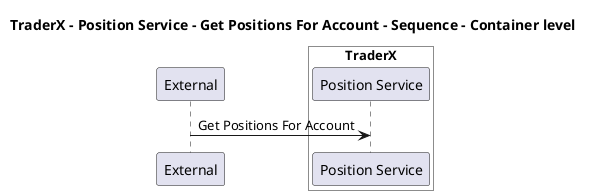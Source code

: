 @startuml

title TraderX - Position Service - Get Positions For Account - Sequence - Container level

participant "External" as C4InterFlow.SoftwareSystems.ExternalSystem

box "TraderX" #White
    participant "Position Service" as TraderX.SoftwareSystems.TraderX.Containers.PositionService
end box


C4InterFlow.SoftwareSystems.ExternalSystem -> TraderX.SoftwareSystems.TraderX.Containers.PositionService : Get Positions For Account


@enduml
